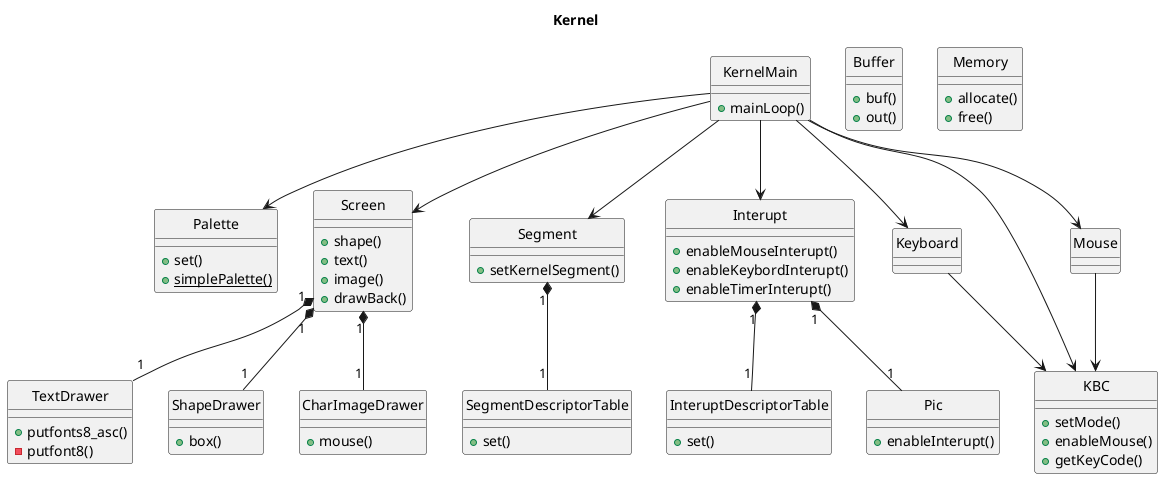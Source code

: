 @startuml

title Kernel

hide circle

class KernelMain {
    +mainLoop()
}

class Buffer {
    +buf()
    +out()
}

class Memory {
    +allocate()
    +free()
}

class Palette {
    +set()
    {static}+simplePalette()
}

class Screen {
    +shape()
    +text()
    +image()
    +drawBack()
}

class TextDrawer {
    +putfonts8_asc()
    -putfont8()
}

class ShapeDrawer {
    +box()
}

class CharImageDrawer {
    +mouse()
}

class Segment {
    +setKernelSegment()
}

class SegmentDescriptorTable {
    +set()
}

class Interupt {
    +enableMouseInterupt()
    +enableKeybordInterupt()
    +enableTimerInterupt()
}

class InteruptDescriptorTable {
    +set()
}

class Pic {
    +enableInterupt()
}

class Keyboard {
    
}

class KBC {
    +setMode()
    +enableMouse()
    +getKeyCode()
}

class Mouse {

}

KernelMain --> Screen
KernelMain --> Palette
KernelMain --> Segment
KernelMain --> Interupt
KernelMain --> Keyboard
KernelMain --> Mouse
KernelMain --> KBC
Mouse --> KBC
Keyboard --> KBC
Screen "1" *-- "1" TextDrawer
Screen "1" *-- "1" ShapeDrawer
Screen "1" *-- "1" CharImageDrawer
Interupt "1" *-- "1" Pic
Segment "1" *-- "1" SegmentDescriptorTable
Interupt "1" *-- "1" InteruptDescriptorTable

@enduml